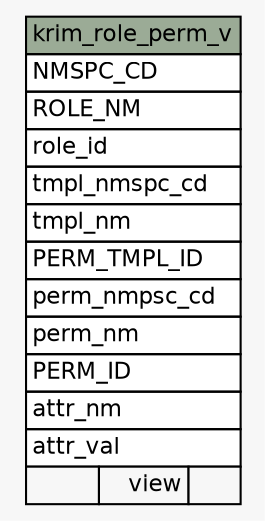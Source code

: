 // dot 2.28.0 on Mac OS X 10.7.2
// SchemaSpy rev 590
digraph "krim_role_perm_v" {
  graph [
    rankdir="RL"
    bgcolor="#f7f7f7"
    nodesep="0.18"
    ranksep="0.46"
    fontname="Helvetica"
    fontsize="11"
  ];
  node [
    fontname="Helvetica"
    fontsize="11"
    shape="plaintext"
  ];
  edge [
    arrowsize="0.8"
  ];
  "krim_role_perm_v" [
    label=<
    <TABLE BORDER="0" CELLBORDER="1" CELLSPACING="0" BGCOLOR="#ffffff">
      <TR><TD COLSPAN="3" BGCOLOR="#9bab96" ALIGN="CENTER">krim_role_perm_v</TD></TR>
      <TR><TD PORT="NMSPC_CD" COLSPAN="3" ALIGN="LEFT">NMSPC_CD</TD></TR>
      <TR><TD PORT="ROLE_NM" COLSPAN="3" ALIGN="LEFT">ROLE_NM</TD></TR>
      <TR><TD PORT="role_id" COLSPAN="3" ALIGN="LEFT">role_id</TD></TR>
      <TR><TD PORT="tmpl_nmspc_cd" COLSPAN="3" ALIGN="LEFT">tmpl_nmspc_cd</TD></TR>
      <TR><TD PORT="tmpl_nm" COLSPAN="3" ALIGN="LEFT">tmpl_nm</TD></TR>
      <TR><TD PORT="PERM_TMPL_ID" COLSPAN="3" ALIGN="LEFT">PERM_TMPL_ID</TD></TR>
      <TR><TD PORT="perm_nmpsc_cd" COLSPAN="3" ALIGN="LEFT">perm_nmpsc_cd</TD></TR>
      <TR><TD PORT="perm_nm" COLSPAN="3" ALIGN="LEFT">perm_nm</TD></TR>
      <TR><TD PORT="PERM_ID" COLSPAN="3" ALIGN="LEFT">PERM_ID</TD></TR>
      <TR><TD PORT="attr_nm" COLSPAN="3" ALIGN="LEFT">attr_nm</TD></TR>
      <TR><TD PORT="attr_val" COLSPAN="3" ALIGN="LEFT">attr_val</TD></TR>
      <TR><TD ALIGN="LEFT" BGCOLOR="#f7f7f7">  </TD><TD ALIGN="RIGHT" BGCOLOR="#f7f7f7">view</TD><TD ALIGN="RIGHT" BGCOLOR="#f7f7f7">  </TD></TR>
    </TABLE>>
    URL="tables/krim_role_perm_v.html"
    tooltip="krim_role_perm_v"
  ];
}
